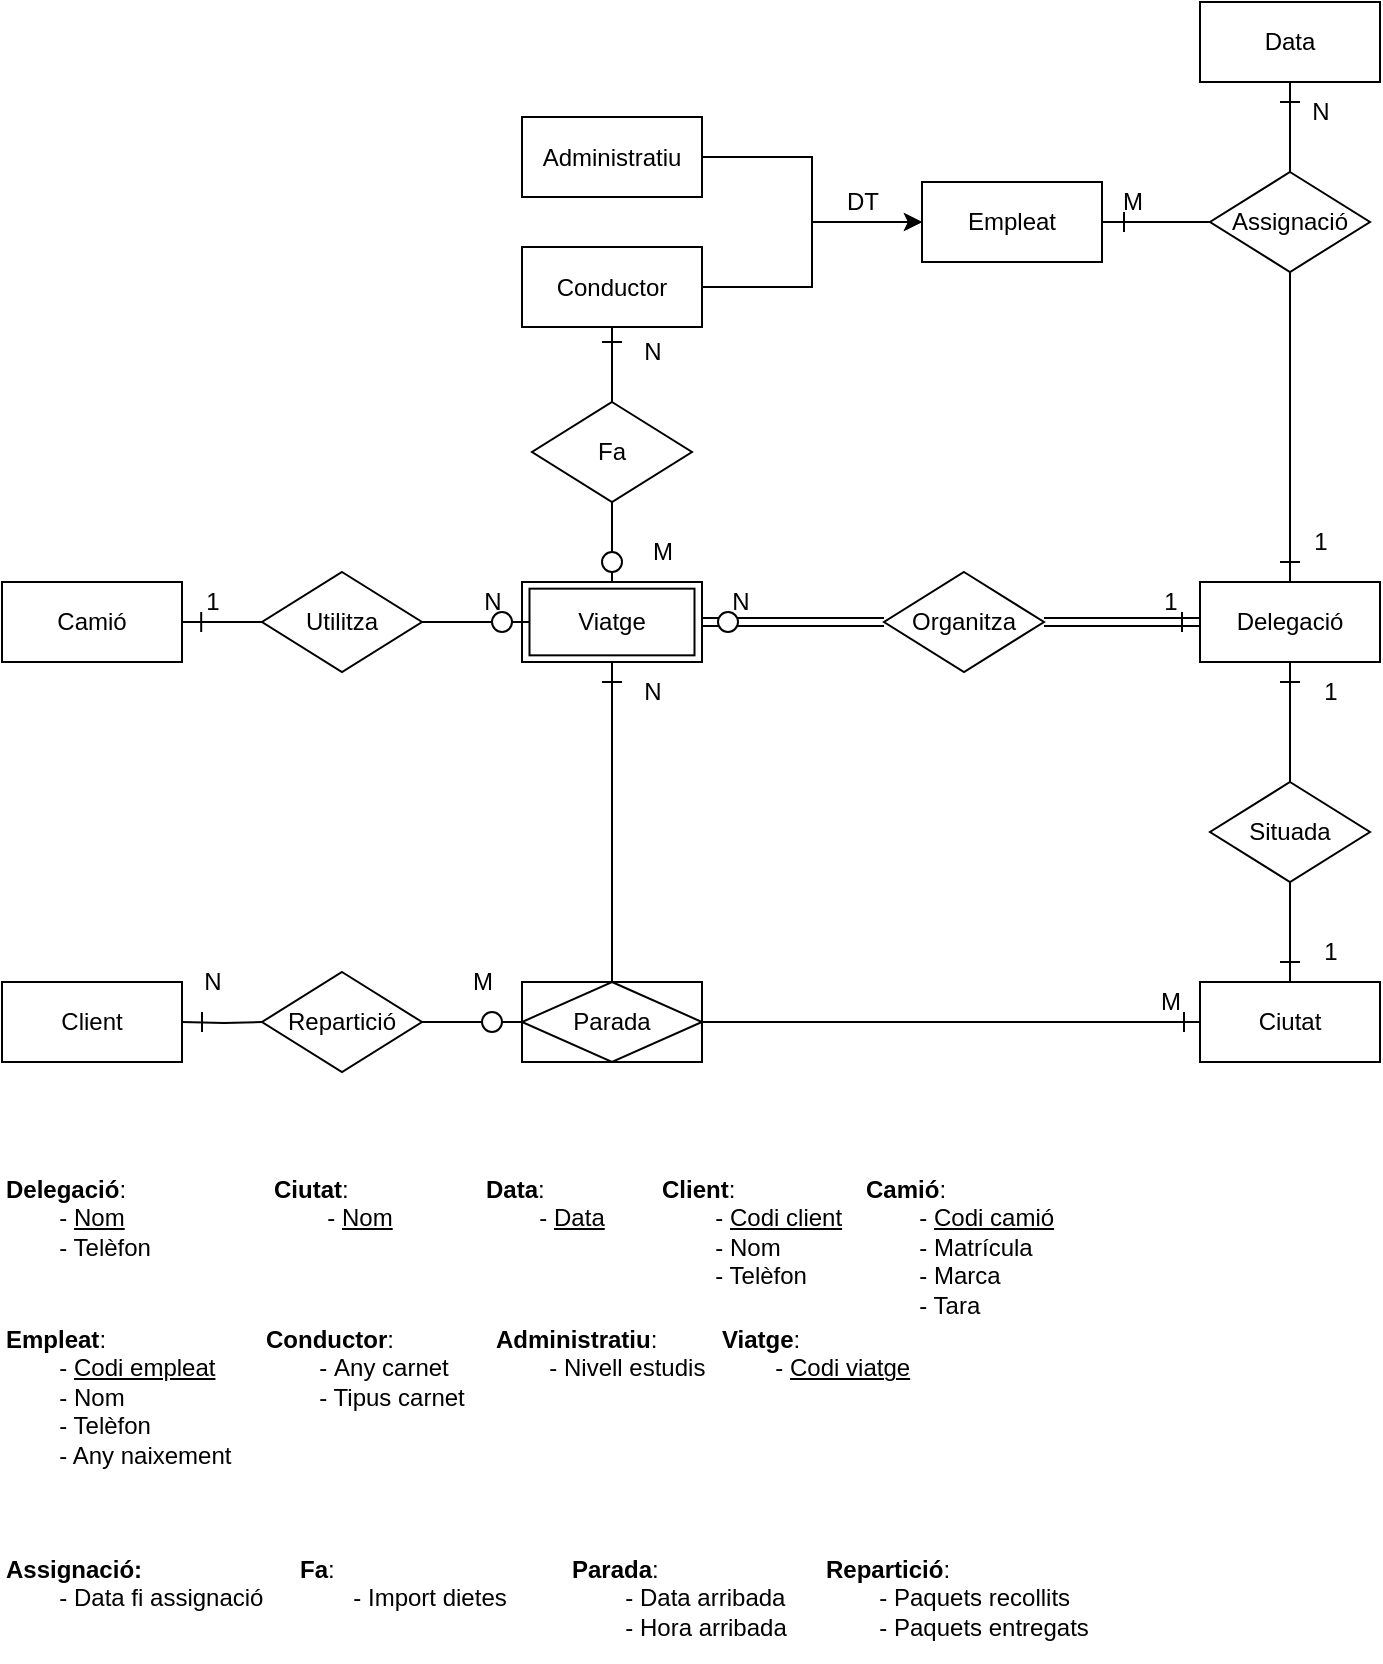<mxfile version="20.3.0" type="device"><diagram id="-UHPp8ww4qd9cW19sDuW" name="Page-1"><mxGraphModel dx="1185" dy="721" grid="1" gridSize="10" guides="1" tooltips="1" connect="1" arrows="1" fold="1" page="1" pageScale="1" pageWidth="827" pageHeight="1169" math="0" shadow="0"><root><mxCell id="0"/><mxCell id="1" parent="0"/><mxCell id="Gg0hW7pIeHjaphZa2D2g-3" style="edgeStyle=orthogonalEdgeStyle;rounded=0;orthogonalLoop=1;jettySize=auto;html=1;exitX=0.5;exitY=0;exitDx=0;exitDy=0;entryX=0.5;entryY=1;entryDx=0;entryDy=0;endArrow=none;endFill=0;" edge="1" parent="1" source="j8FXNVJJQD0KvrE0opct-1" target="Gg0hW7pIeHjaphZa2D2g-1"><mxGeometry relative="1" as="geometry"/></mxCell><mxCell id="4KhYqNInSsRndg1EtRdk-64" style="edgeStyle=orthogonalEdgeStyle;rounded=0;orthogonalLoop=1;jettySize=auto;html=1;exitX=0;exitY=0.5;exitDx=0;exitDy=0;entryX=1;entryY=0.5;entryDx=0;entryDy=0;endArrow=none;endFill=0;" edge="1" parent="1" source="j8FXNVJJQD0KvrE0opct-1" target="4KhYqNInSsRndg1EtRdk-59"><mxGeometry relative="1" as="geometry"/></mxCell><mxCell id="j8FXNVJJQD0KvrE0opct-1" value="Ciutat" style="rounded=0;whiteSpace=wrap;html=1;" vertex="1" parent="1"><mxGeometry x="668" y="530" width="90" height="40" as="geometry"/></mxCell><mxCell id="sOATLrLHGFoy5kCuk2Qa-1" value="&lt;div align=&quot;left&quot;&gt;&lt;b&gt;Delegació&lt;/b&gt;:&lt;/div&gt;&lt;div align=&quot;left&quot;&gt;&lt;span style=&quot;white-space: pre;&quot;&gt;&#9;&lt;/span&gt;- &lt;u&gt;Nom&lt;/u&gt;&lt;/div&gt;&lt;div align=&quot;left&quot;&gt;&lt;span style=&quot;white-space: pre;&quot;&gt;&#9;&lt;/span&gt;- Telèfon&lt;u&gt;&lt;br&gt;&lt;/u&gt;&lt;/div&gt;" style="text;html=1;align=left;verticalAlign=top;resizable=0;points=[];autosize=1;strokeColor=none;fillColor=none;" vertex="1" parent="1"><mxGeometry x="69" y="620" width="100" height="60" as="geometry"/></mxCell><mxCell id="Gg0hW7pIeHjaphZa2D2g-10" style="edgeStyle=orthogonalEdgeStyle;rounded=0;orthogonalLoop=1;jettySize=auto;html=1;exitX=1;exitY=0.5;exitDx=0;exitDy=0;entryX=0;entryY=0.5;entryDx=0;entryDy=0;endArrow=none;endFill=0;" edge="1" parent="1" source="sOATLrLHGFoy5kCuk2Qa-2" target="Gg0hW7pIeHjaphZa2D2g-9"><mxGeometry relative="1" as="geometry"/></mxCell><mxCell id="sOATLrLHGFoy5kCuk2Qa-2" value="Empleat" style="rounded=0;whiteSpace=wrap;html=1;" vertex="1" parent="1"><mxGeometry x="529" y="130" width="90" height="40" as="geometry"/></mxCell><mxCell id="lvoBkcQ91MP09nwlRP5X-2" style="edgeStyle=orthogonalEdgeStyle;rounded=0;orthogonalLoop=1;jettySize=auto;html=1;exitX=1;exitY=0.5;exitDx=0;exitDy=0;entryX=0;entryY=0.5;entryDx=0;entryDy=0;" edge="1" parent="1" source="eab9QV2WtkEbn8TZrvbN-1" target="sOATLrLHGFoy5kCuk2Qa-2"><mxGeometry relative="1" as="geometry"><mxPoint x="958" y="340" as="targetPoint"/></mxGeometry></mxCell><mxCell id="eab9QV2WtkEbn8TZrvbN-1" value="Administratiu" style="rounded=0;whiteSpace=wrap;html=1;" vertex="1" parent="1"><mxGeometry x="329" y="97.5" width="90" height="40" as="geometry"/></mxCell><mxCell id="lvoBkcQ91MP09nwlRP5X-1" style="edgeStyle=orthogonalEdgeStyle;rounded=0;orthogonalLoop=1;jettySize=auto;html=1;exitX=1;exitY=0.5;exitDx=0;exitDy=0;entryX=0;entryY=0.5;entryDx=0;entryDy=0;" edge="1" parent="1" source="eab9QV2WtkEbn8TZrvbN-2" target="sOATLrLHGFoy5kCuk2Qa-2"><mxGeometry relative="1" as="geometry"/></mxCell><mxCell id="4KhYqNInSsRndg1EtRdk-14" style="edgeStyle=orthogonalEdgeStyle;rounded=0;orthogonalLoop=1;jettySize=auto;html=1;exitX=0.5;exitY=1;exitDx=0;exitDy=0;entryX=0.5;entryY=0;entryDx=0;entryDy=0;endArrow=none;endFill=0;" edge="1" parent="1" source="eab9QV2WtkEbn8TZrvbN-2" target="4KhYqNInSsRndg1EtRdk-12"><mxGeometry relative="1" as="geometry"/></mxCell><mxCell id="4KhYqNInSsRndg1EtRdk-85" value="" style="edgeStyle=orthogonalEdgeStyle;rounded=0;orthogonalLoop=1;jettySize=auto;html=1;endArrow=none;endFill=0;" edge="1" parent="1" source="eab9QV2WtkEbn8TZrvbN-2" target="4KhYqNInSsRndg1EtRdk-33"><mxGeometry relative="1" as="geometry"/></mxCell><mxCell id="eab9QV2WtkEbn8TZrvbN-2" value="Conductor" style="rounded=0;whiteSpace=wrap;html=1;" vertex="1" parent="1"><mxGeometry x="329" y="162.5" width="90" height="40" as="geometry"/></mxCell><mxCell id="lvoBkcQ91MP09nwlRP5X-3" value="DT" style="text;html=1;align=center;verticalAlign=middle;resizable=0;points=[];autosize=1;strokeColor=none;fillColor=none;" vertex="1" parent="1"><mxGeometry x="479" y="125" width="40" height="30" as="geometry"/></mxCell><mxCell id="lvoBkcQ91MP09nwlRP5X-4" value="&lt;div style=&quot;&quot;&gt;&lt;b&gt;Empleat&lt;/b&gt;:&lt;/div&gt;&lt;div style=&quot;&quot;&gt;&lt;span style=&quot;white-space: pre;&quot;&gt;&#9;&lt;/span&gt;- &lt;u&gt;Codi empleat&lt;/u&gt;&lt;/div&gt;&lt;div style=&quot;&quot;&gt;&lt;span style=&quot;white-space: pre;&quot;&gt;&#9;&lt;/span&gt;- Nom&lt;br&gt;&lt;/div&gt;&lt;div style=&quot;&quot;&gt;&lt;span style=&quot;white-space: pre;&quot;&gt;&#9;&lt;/span&gt;- Telèfon&lt;u&gt;&lt;br&gt;&lt;/u&gt;&lt;/div&gt;&lt;div style=&quot;&quot;&gt;&lt;span style=&quot;white-space: pre;&quot;&gt;&#9;&lt;/span&gt;- Any naixement&lt;br&gt;&lt;/div&gt;" style="text;html=1;align=left;verticalAlign=top;resizable=0;points=[];autosize=1;strokeColor=none;fillColor=none;labelPosition=center;verticalLabelPosition=middle;" vertex="1" parent="1"><mxGeometry x="69" y="695" width="140" height="90" as="geometry"/></mxCell><mxCell id="lvoBkcQ91MP09nwlRP5X-5" value="&lt;div style=&quot;&quot;&gt;&lt;b&gt;Conductor&lt;/b&gt;:&lt;/div&gt;&lt;div&gt;&lt;span style=&quot;white-space: pre;&quot;&gt;&#9;&lt;/span&gt;-&amp;nbsp;&lt;span style=&quot;background-color: initial;&quot;&gt;Any carnet&lt;/span&gt;&lt;/div&gt;&lt;div&gt;&lt;span style=&quot;white-space: pre;&quot;&gt;&#9;&lt;/span&gt;- Tipus carnet&lt;/div&gt;" style="text;html=1;align=left;verticalAlign=top;resizable=0;points=[];autosize=1;strokeColor=none;fillColor=none;labelPosition=center;verticalLabelPosition=middle;" vertex="1" parent="1"><mxGeometry x="199" y="695" width="120" height="60" as="geometry"/></mxCell><mxCell id="lvoBkcQ91MP09nwlRP5X-6" value="&lt;div style=&quot;&quot;&gt;&lt;b&gt;Administratiu&lt;/b&gt;:&lt;/div&gt;&lt;div&gt;&lt;span style=&quot;white-space: pre;&quot;&gt;&#9;&lt;/span&gt;- Nivell estudis&lt;/div&gt;" style="text;html=1;align=left;verticalAlign=top;resizable=0;points=[];autosize=1;strokeColor=none;fillColor=none;labelPosition=center;verticalLabelPosition=middle;" vertex="1" parent="1"><mxGeometry x="314" y="695" width="130" height="40" as="geometry"/></mxCell><mxCell id="Gg0hW7pIeHjaphZa2D2g-4" style="edgeStyle=orthogonalEdgeStyle;rounded=0;orthogonalLoop=1;jettySize=auto;html=1;exitX=0.5;exitY=1;exitDx=0;exitDy=0;entryX=0.5;entryY=0;entryDx=0;entryDy=0;endArrow=none;endFill=0;" edge="1" parent="1" source="lvoBkcQ91MP09nwlRP5X-7" target="Gg0hW7pIeHjaphZa2D2g-1"><mxGeometry relative="1" as="geometry"/></mxCell><mxCell id="Gg0hW7pIeHjaphZa2D2g-11" style="edgeStyle=orthogonalEdgeStyle;rounded=0;orthogonalLoop=1;jettySize=auto;html=1;exitX=0.5;exitY=0;exitDx=0;exitDy=0;entryX=0.5;entryY=1;entryDx=0;entryDy=0;endArrow=none;endFill=0;" edge="1" parent="1" source="lvoBkcQ91MP09nwlRP5X-7" target="Gg0hW7pIeHjaphZa2D2g-9"><mxGeometry relative="1" as="geometry"/></mxCell><mxCell id="lvoBkcQ91MP09nwlRP5X-7" value="Delegació" style="rounded=0;whiteSpace=wrap;html=1;" vertex="1" parent="1"><mxGeometry x="668" y="330" width="90" height="40" as="geometry"/></mxCell><mxCell id="lvoBkcQ91MP09nwlRP5X-8" value="&lt;div align=&quot;left&quot;&gt;&lt;b&gt;Client&lt;/b&gt;:&lt;/div&gt;&lt;div align=&quot;left&quot;&gt;&lt;div align=&quot;left&quot;&gt;&lt;span style=&quot;&quot;&gt;&#9;&lt;/span&gt;&lt;span style=&quot;white-space: pre;&quot;&gt;&#9;&lt;/span&gt;-&amp;nbsp;&lt;u&gt;Codi client&lt;/u&gt;&lt;/div&gt;&lt;div align=&quot;left&quot;&gt;&lt;span style=&quot;&quot;&gt;&#9;&lt;/span&gt;&lt;span style=&quot;white-space: pre;&quot;&gt;&#9;&lt;/span&gt;- Nom&lt;br&gt;&lt;/div&gt;&lt;div align=&quot;left&quot;&gt;&lt;span style=&quot;&quot;&gt;&#9;&lt;/span&gt;&lt;span style=&quot;white-space: pre;&quot;&gt;&#9;&lt;/span&gt;- Telèfon&lt;/div&gt;&lt;/div&gt;" style="text;html=1;align=left;verticalAlign=top;resizable=0;points=[];autosize=1;strokeColor=none;fillColor=none;" vertex="1" parent="1"><mxGeometry x="397" y="620" width="110" height="70" as="geometry"/></mxCell><mxCell id="Gg0hW7pIeHjaphZa2D2g-1" value="Situada" style="rhombus;whiteSpace=wrap;html=1;" vertex="1" parent="1"><mxGeometry x="673" y="430" width="80" height="50" as="geometry"/></mxCell><mxCell id="Gg0hW7pIeHjaphZa2D2g-5" value="" style="endArrow=none;html=1;rounded=0;" edge="1" parent="1"><mxGeometry width="50" height="50" relative="1" as="geometry"><mxPoint x="718" y="380" as="sourcePoint"/><mxPoint x="708" y="380" as="targetPoint"/></mxGeometry></mxCell><mxCell id="Gg0hW7pIeHjaphZa2D2g-6" value="" style="endArrow=none;html=1;rounded=0;" edge="1" parent="1"><mxGeometry width="50" height="50" relative="1" as="geometry"><mxPoint x="718" y="520.0" as="sourcePoint"/><mxPoint x="708" y="520.0" as="targetPoint"/></mxGeometry></mxCell><mxCell id="Gg0hW7pIeHjaphZa2D2g-7" value="1" style="text;html=1;align=center;verticalAlign=middle;resizable=0;points=[];autosize=1;strokeColor=none;fillColor=none;" vertex="1" parent="1"><mxGeometry x="718" y="500" width="30" height="30" as="geometry"/></mxCell><mxCell id="Gg0hW7pIeHjaphZa2D2g-8" value="1" style="text;html=1;align=center;verticalAlign=middle;resizable=0;points=[];autosize=1;strokeColor=none;fillColor=none;" vertex="1" parent="1"><mxGeometry x="718" y="370" width="30" height="30" as="geometry"/></mxCell><mxCell id="Gg0hW7pIeHjaphZa2D2g-13" style="edgeStyle=orthogonalEdgeStyle;rounded=0;orthogonalLoop=1;jettySize=auto;html=1;exitX=0.5;exitY=0;exitDx=0;exitDy=0;entryX=0.5;entryY=1;entryDx=0;entryDy=0;endArrow=none;endFill=0;" edge="1" parent="1" source="Gg0hW7pIeHjaphZa2D2g-9" target="Gg0hW7pIeHjaphZa2D2g-12"><mxGeometry relative="1" as="geometry"/></mxCell><mxCell id="Gg0hW7pIeHjaphZa2D2g-9" value="Assignació" style="rhombus;whiteSpace=wrap;html=1;" vertex="1" parent="1"><mxGeometry x="673" y="125" width="80" height="50" as="geometry"/></mxCell><mxCell id="Gg0hW7pIeHjaphZa2D2g-12" value="Data" style="rounded=0;whiteSpace=wrap;html=1;" vertex="1" parent="1"><mxGeometry x="668" y="40" width="90" height="40" as="geometry"/></mxCell><mxCell id="Gg0hW7pIeHjaphZa2D2g-14" value="" style="endArrow=none;html=1;rounded=0;" edge="1" parent="1"><mxGeometry width="50" height="50" relative="1" as="geometry"><mxPoint x="718" y="320.0" as="sourcePoint"/><mxPoint x="708" y="320.0" as="targetPoint"/></mxGeometry></mxCell><mxCell id="Gg0hW7pIeHjaphZa2D2g-15" value="N" style="text;html=1;align=center;verticalAlign=middle;resizable=0;points=[];autosize=1;strokeColor=none;fillColor=none;" vertex="1" parent="1"><mxGeometry x="713" y="80" width="30" height="30" as="geometry"/></mxCell><mxCell id="Gg0hW7pIeHjaphZa2D2g-16" value="1" style="text;html=1;align=center;verticalAlign=middle;resizable=0;points=[];autosize=1;strokeColor=none;fillColor=none;" vertex="1" parent="1"><mxGeometry x="713" y="295" width="30" height="30" as="geometry"/></mxCell><mxCell id="Gg0hW7pIeHjaphZa2D2g-17" value="M" style="text;html=1;align=center;verticalAlign=middle;resizable=0;points=[];autosize=1;strokeColor=none;fillColor=none;" vertex="1" parent="1"><mxGeometry x="619" y="125" width="30" height="30" as="geometry"/></mxCell><mxCell id="Gg0hW7pIeHjaphZa2D2g-18" value="" style="endArrow=none;html=1;rounded=0;" edge="1" parent="1"><mxGeometry width="50" height="50" relative="1" as="geometry"><mxPoint x="630" y="155.0" as="sourcePoint"/><mxPoint x="630" y="145" as="targetPoint"/></mxGeometry></mxCell><mxCell id="Gg0hW7pIeHjaphZa2D2g-20" value="&lt;b&gt;Assignació&lt;/b&gt;&lt;span style=&quot;background-color: initial;&quot;&gt;&lt;b&gt;:&lt;/b&gt;&lt;/span&gt;&lt;b&gt;&lt;br&gt;&lt;/b&gt;&lt;div&gt;&lt;span style=&quot;&quot;&gt;&#9;&lt;/span&gt;&lt;span style=&quot;white-space: pre;&quot;&gt;&#9;&lt;/span&gt;- Data fi assignació&lt;/div&gt;" style="text;html=1;align=left;verticalAlign=top;resizable=0;points=[];autosize=1;strokeColor=none;fillColor=none;labelPosition=center;verticalLabelPosition=middle;" vertex="1" parent="1"><mxGeometry x="69" y="810" width="150" height="40" as="geometry"/></mxCell><mxCell id="Gg0hW7pIeHjaphZa2D2g-22" value="&lt;div align=&quot;left&quot;&gt;&lt;b&gt;Ciutat&lt;/b&gt;:&lt;/div&gt;&lt;div align=&quot;left&quot;&gt;&lt;span style=&quot;white-space: pre;&quot;&gt;&#9;&lt;/span&gt;- &lt;u&gt;Nom&lt;/u&gt;&lt;/div&gt;" style="text;html=1;align=left;verticalAlign=top;resizable=0;points=[];autosize=1;strokeColor=none;fillColor=none;" vertex="1" parent="1"><mxGeometry x="203" y="620" width="80" height="40" as="geometry"/></mxCell><mxCell id="Gg0hW7pIeHjaphZa2D2g-23" value="&lt;div align=&quot;left&quot;&gt;&lt;b&gt;Camió&lt;/b&gt;:&lt;/div&gt;&lt;div align=&quot;left&quot;&gt;&lt;div align=&quot;left&quot;&gt;&lt;span style=&quot;&quot;&gt;&#9;&lt;/span&gt;&lt;span style=&quot;white-space: pre;&quot;&gt;&#9;&lt;/span&gt;-&amp;nbsp;&lt;u&gt;Codi camió&lt;/u&gt;&lt;/div&gt;&lt;div align=&quot;left&quot;&gt;&lt;span style=&quot;&quot;&gt;&#9;&lt;/span&gt;&lt;span style=&quot;white-space: pre;&quot;&gt;&#9;&lt;/span&gt;- Matrícula&lt;br&gt;&lt;/div&gt;&lt;div align=&quot;left&quot;&gt;&lt;span style=&quot;&quot;&gt;&#9;&lt;/span&gt;&lt;span style=&quot;white-space: pre;&quot;&gt;&#9;&lt;/span&gt;- Marca&lt;/div&gt;&lt;div align=&quot;left&quot;&gt;&lt;span style=&quot;white-space: pre;&quot;&gt;&#9;&lt;/span&gt;- Tara&lt;br&gt;&lt;/div&gt;&lt;/div&gt;" style="text;html=1;align=left;verticalAlign=top;resizable=0;points=[];autosize=1;strokeColor=none;fillColor=none;" vertex="1" parent="1"><mxGeometry x="499" y="620" width="120" height="90" as="geometry"/></mxCell><mxCell id="Gg0hW7pIeHjaphZa2D2g-25" value="Client" style="rounded=0;whiteSpace=wrap;html=1;" vertex="1" parent="1"><mxGeometry x="69" y="530" width="90" height="40" as="geometry"/></mxCell><mxCell id="4KhYqNInSsRndg1EtRdk-45" style="edgeStyle=orthogonalEdgeStyle;rounded=0;orthogonalLoop=1;jettySize=auto;html=1;exitX=1;exitY=0.5;exitDx=0;exitDy=0;entryX=0;entryY=0.5;entryDx=0;entryDy=0;endArrow=none;endFill=0;" edge="1" parent="1" source="Gg0hW7pIeHjaphZa2D2g-26" target="4KhYqNInSsRndg1EtRdk-36"><mxGeometry relative="1" as="geometry"/></mxCell><mxCell id="Gg0hW7pIeHjaphZa2D2g-26" value="Camió" style="rounded=0;whiteSpace=wrap;html=1;" vertex="1" parent="1"><mxGeometry x="69" y="330" width="90" height="40" as="geometry"/></mxCell><mxCell id="Gg0hW7pIeHjaphZa2D2g-28" value="&lt;div style=&quot;&quot;&gt;&lt;b&gt;Data&lt;/b&gt;:&lt;/div&gt;&lt;div&gt;&lt;span style=&quot;white-space: pre;&quot;&gt;&#9;&lt;/span&gt;- &lt;u&gt;Data&lt;/u&gt;&lt;/div&gt;" style="text;html=1;align=left;verticalAlign=top;resizable=0;points=[];autosize=1;strokeColor=none;fillColor=none;labelPosition=center;verticalLabelPosition=middle;" vertex="1" parent="1"><mxGeometry x="309" y="620" width="80" height="40" as="geometry"/></mxCell><mxCell id="8GzedJ7zknu8R0AjG0zm-8" value="" style="group" vertex="1" connectable="0" parent="1"><mxGeometry x="329" y="330" width="90" height="40" as="geometry"/></mxCell><mxCell id="8GzedJ7zknu8R0AjG0zm-7" value="Viatge" style="rounded=0;whiteSpace=wrap;html=1;" vertex="1" parent="8GzedJ7zknu8R0AjG0zm-8"><mxGeometry width="90" height="40" as="geometry"/></mxCell><mxCell id="8GzedJ7zknu8R0AjG0zm-6" value="" style="rounded=0;whiteSpace=wrap;html=1;shadow=0;glass=0;sketch=0;fillColor=none;" vertex="1" parent="8GzedJ7zknu8R0AjG0zm-8"><mxGeometry x="3.75" y="3.333" width="82.5" height="33.333" as="geometry"/></mxCell><mxCell id="8GzedJ7zknu8R0AjG0zm-9" value="Organitza" style="rhombus;whiteSpace=wrap;html=1;" vertex="1" parent="1"><mxGeometry x="510" y="325" width="80" height="50" as="geometry"/></mxCell><mxCell id="4KhYqNInSsRndg1EtRdk-1" value="" style="shape=link;html=1;rounded=0;endArrow=none;endFill=0;entryX=1;entryY=0.5;entryDx=0;entryDy=0;exitX=0;exitY=0.5;exitDx=0;exitDy=0;" edge="1" parent="1" source="8GzedJ7zknu8R0AjG0zm-9" target="8GzedJ7zknu8R0AjG0zm-7"><mxGeometry relative="1" as="geometry"><mxPoint x="618" y="275" as="sourcePoint"/><mxPoint x="668" y="275" as="targetPoint"/></mxGeometry></mxCell><mxCell id="4KhYqNInSsRndg1EtRdk-2" value="" style="shape=link;html=1;rounded=0;endArrow=none;endFill=0;entryX=0;entryY=0.5;entryDx=0;entryDy=0;exitX=1;exitY=0.5;exitDx=0;exitDy=0;" edge="1" parent="1" source="8GzedJ7zknu8R0AjG0zm-9" target="lvoBkcQ91MP09nwlRP5X-7"><mxGeometry relative="1" as="geometry"><mxPoint x="628" y="285" as="sourcePoint"/><mxPoint x="678" y="285" as="targetPoint"/></mxGeometry></mxCell><mxCell id="4KhYqNInSsRndg1EtRdk-3" value="&lt;div align=&quot;left&quot;&gt;&lt;b&gt;Viatge&lt;/b&gt;:&lt;/div&gt;&lt;div align=&quot;left&quot;&gt;&lt;span style=&quot;white-space: pre;&quot;&gt;&#9;&lt;/span&gt;- &lt;u&gt;Codi viatge&lt;/u&gt;&lt;/div&gt;" style="text;html=1;align=left;verticalAlign=top;resizable=0;points=[];autosize=1;strokeColor=none;fillColor=none;" vertex="1" parent="1"><mxGeometry x="427" y="695" width="120" height="40" as="geometry"/></mxCell><mxCell id="4KhYqNInSsRndg1EtRdk-9" value="" style="endArrow=none;html=1;rounded=0;" edge="1" parent="1"><mxGeometry width="50" height="50" relative="1" as="geometry"><mxPoint x="718" y="90.0" as="sourcePoint"/><mxPoint x="708" y="90.0" as="targetPoint"/></mxGeometry></mxCell><mxCell id="4KhYqNInSsRndg1EtRdk-28" style="edgeStyle=orthogonalEdgeStyle;rounded=0;orthogonalLoop=1;jettySize=auto;html=1;exitX=0.5;exitY=1;exitDx=0;exitDy=0;entryX=0.5;entryY=0;entryDx=0;entryDy=0;endArrow=none;endFill=0;startArrow=none;" edge="1" parent="1" source="4KhYqNInSsRndg1EtRdk-33" target="8GzedJ7zknu8R0AjG0zm-7"><mxGeometry relative="1" as="geometry"/></mxCell><mxCell id="4KhYqNInSsRndg1EtRdk-12" value="Fa" style="rhombus;whiteSpace=wrap;html=1;" vertex="1" parent="1"><mxGeometry x="334" y="240" width="80" height="50" as="geometry"/></mxCell><mxCell id="4KhYqNInSsRndg1EtRdk-16" value="" style="endArrow=none;html=1;rounded=0;" edge="1" parent="1"><mxGeometry width="50" height="50" relative="1" as="geometry"><mxPoint x="379" y="210.0" as="sourcePoint"/><mxPoint x="369" y="210.0" as="targetPoint"/></mxGeometry></mxCell><mxCell id="4KhYqNInSsRndg1EtRdk-17" value="N" style="text;html=1;align=center;verticalAlign=middle;resizable=0;points=[];autosize=1;strokeColor=none;fillColor=none;" vertex="1" parent="1"><mxGeometry x="379" y="200" width="30" height="30" as="geometry"/></mxCell><mxCell id="4KhYqNInSsRndg1EtRdk-18" value="M" style="text;html=1;align=center;verticalAlign=middle;resizable=0;points=[];autosize=1;strokeColor=none;fillColor=none;" vertex="1" parent="1"><mxGeometry x="384" y="300" width="30" height="30" as="geometry"/></mxCell><mxCell id="4KhYqNInSsRndg1EtRdk-23" value="" style="endArrow=none;html=1;rounded=0;" edge="1" parent="1"><mxGeometry width="50" height="50" relative="1" as="geometry"><mxPoint x="659" y="355.0" as="sourcePoint"/><mxPoint x="659" y="345" as="targetPoint"/></mxGeometry></mxCell><mxCell id="4KhYqNInSsRndg1EtRdk-25" value="N" style="text;html=1;align=center;verticalAlign=middle;resizable=0;points=[];autosize=1;strokeColor=none;fillColor=none;" vertex="1" parent="1"><mxGeometry x="423" y="325" width="30" height="30" as="geometry"/></mxCell><mxCell id="4KhYqNInSsRndg1EtRdk-26" value="1" style="text;html=1;align=center;verticalAlign=middle;resizable=0;points=[];autosize=1;strokeColor=none;fillColor=none;" vertex="1" parent="1"><mxGeometry x="638" y="325" width="30" height="30" as="geometry"/></mxCell><mxCell id="4KhYqNInSsRndg1EtRdk-27" value="&lt;div style=&quot;&quot;&gt;&lt;b&gt;Fa&lt;/b&gt;:&lt;/div&gt;&lt;div style=&quot;&quot;&gt;&lt;span style=&quot;background-color: initial;&quot;&gt;&lt;span style=&quot;white-space: pre;&quot;&gt;&#9;&lt;/span&gt;- Import dietes&lt;/span&gt;&lt;/div&gt;" style="text;html=1;align=left;verticalAlign=top;resizable=0;points=[];autosize=1;strokeColor=none;fillColor=none;labelPosition=center;verticalLabelPosition=middle;" vertex="1" parent="1"><mxGeometry x="216" y="810" width="130" height="40" as="geometry"/></mxCell><mxCell id="4KhYqNInSsRndg1EtRdk-33" value="" style="ellipse;whiteSpace=wrap;html=1;" vertex="1" parent="1"><mxGeometry x="369" y="315" width="10" height="10" as="geometry"/></mxCell><mxCell id="4KhYqNInSsRndg1EtRdk-35" value="" style="edgeStyle=orthogonalEdgeStyle;rounded=0;orthogonalLoop=1;jettySize=auto;html=1;exitX=0.5;exitY=1;exitDx=0;exitDy=0;entryX=0.5;entryY=0;entryDx=0;entryDy=0;endArrow=none;endFill=0;" edge="1" parent="1" source="4KhYqNInSsRndg1EtRdk-12" target="4KhYqNInSsRndg1EtRdk-33"><mxGeometry relative="1" as="geometry"><mxPoint x="374" y="287.5" as="sourcePoint"/><mxPoint x="374" y="330" as="targetPoint"/></mxGeometry></mxCell><mxCell id="4KhYqNInSsRndg1EtRdk-37" style="edgeStyle=orthogonalEdgeStyle;rounded=0;orthogonalLoop=1;jettySize=auto;html=1;exitX=1;exitY=0.5;exitDx=0;exitDy=0;entryX=0;entryY=0.5;entryDx=0;entryDy=0;endArrow=none;endFill=0;" edge="1" parent="1" source="4KhYqNInSsRndg1EtRdk-36" target="8GzedJ7zknu8R0AjG0zm-7"><mxGeometry relative="1" as="geometry"/></mxCell><mxCell id="4KhYqNInSsRndg1EtRdk-36" value="Utilitza" style="rhombus;whiteSpace=wrap;html=1;" vertex="1" parent="1"><mxGeometry x="199" y="325" width="80" height="50" as="geometry"/></mxCell><mxCell id="4KhYqNInSsRndg1EtRdk-40" value="N" style="text;html=1;align=center;verticalAlign=middle;resizable=0;points=[];autosize=1;strokeColor=none;fillColor=none;" vertex="1" parent="1"><mxGeometry x="299" y="325" width="30" height="30" as="geometry"/></mxCell><mxCell id="4KhYqNInSsRndg1EtRdk-47" value="1" style="text;html=1;align=center;verticalAlign=middle;resizable=0;points=[];autosize=1;strokeColor=none;fillColor=none;" vertex="1" parent="1"><mxGeometry x="159" y="325" width="30" height="30" as="geometry"/></mxCell><mxCell id="4KhYqNInSsRndg1EtRdk-49" value="" style="edgeStyle=orthogonalEdgeStyle;rounded=0;orthogonalLoop=1;jettySize=auto;html=1;endArrow=none;endFill=0;startArrow=none;" edge="1" parent="1" source="4KhYqNInSsRndg1EtRdk-46" target="4KhYqNInSsRndg1EtRdk-36"><mxGeometry relative="1" as="geometry"/></mxCell><mxCell id="4KhYqNInSsRndg1EtRdk-50" value="" style="edgeStyle=orthogonalEdgeStyle;rounded=0;orthogonalLoop=1;jettySize=auto;html=1;endArrow=none;endFill=0;" edge="1" parent="1" source="8GzedJ7zknu8R0AjG0zm-6" target="4KhYqNInSsRndg1EtRdk-46"><mxGeometry relative="1" as="geometry"><mxPoint x="332.75" y="349.96" as="sourcePoint"/><mxPoint x="279" y="350" as="targetPoint"/></mxGeometry></mxCell><mxCell id="4KhYqNInSsRndg1EtRdk-46" value="" style="ellipse;whiteSpace=wrap;html=1;" vertex="1" parent="1"><mxGeometry x="314" y="345" width="10" height="10" as="geometry"/></mxCell><mxCell id="4KhYqNInSsRndg1EtRdk-54" value="" style="endArrow=none;html=1;rounded=0;" edge="1" parent="1"><mxGeometry width="50" height="50" relative="1" as="geometry"><mxPoint x="168.6" y="355.0" as="sourcePoint"/><mxPoint x="168.6" y="345" as="targetPoint"/></mxGeometry></mxCell><mxCell id="4KhYqNInSsRndg1EtRdk-62" value="" style="group" vertex="1" connectable="0" parent="1"><mxGeometry x="329" y="530" width="90" height="45" as="geometry"/></mxCell><mxCell id="4KhYqNInSsRndg1EtRdk-58" value="" style="group" vertex="1" connectable="0" parent="4KhYqNInSsRndg1EtRdk-62"><mxGeometry width="90" height="45" as="geometry"/></mxCell><mxCell id="4KhYqNInSsRndg1EtRdk-59" value="" style="rounded=0;whiteSpace=wrap;html=1;" vertex="1" parent="4KhYqNInSsRndg1EtRdk-58"><mxGeometry width="90" height="40" as="geometry"/></mxCell><mxCell id="4KhYqNInSsRndg1EtRdk-65" value="Parada" style="rhombus;whiteSpace=wrap;html=1;" vertex="1" parent="4KhYqNInSsRndg1EtRdk-58"><mxGeometry width="90" height="40" as="geometry"/></mxCell><mxCell id="4KhYqNInSsRndg1EtRdk-63" style="edgeStyle=orthogonalEdgeStyle;rounded=0;orthogonalLoop=1;jettySize=auto;html=1;exitX=0.5;exitY=1;exitDx=0;exitDy=0;entryX=0.5;entryY=0;entryDx=0;entryDy=0;endArrow=none;endFill=0;" edge="1" parent="1" source="8GzedJ7zknu8R0AjG0zm-7" target="4KhYqNInSsRndg1EtRdk-59"><mxGeometry relative="1" as="geometry"/></mxCell><mxCell id="4KhYqNInSsRndg1EtRdk-66" value="&lt;div style=&quot;&quot;&gt;&lt;b&gt;Parada&lt;/b&gt;:&lt;br&gt;&lt;/div&gt;&lt;div style=&quot;&quot;&gt;&lt;span style=&quot;background-color: initial;&quot;&gt;&lt;span style=&quot;&quot;&gt;&#9;&lt;/span&gt;&lt;span style=&quot;white-space: pre;&quot;&gt;&#9;&lt;/span&gt;- Data arribada&lt;/span&gt;&lt;br&gt;&lt;/div&gt;&lt;div style=&quot;&quot;&gt;&lt;/div&gt;&lt;span style=&quot;white-space: pre;&quot;&gt;&#9;&lt;/span&gt;- Hora arribada" style="text;html=1;align=left;verticalAlign=top;resizable=0;points=[];autosize=1;strokeColor=none;fillColor=none;labelPosition=center;verticalLabelPosition=middle;" vertex="1" parent="1"><mxGeometry x="352" y="810" width="130" height="60" as="geometry"/></mxCell><mxCell id="4KhYqNInSsRndg1EtRdk-68" style="edgeStyle=orthogonalEdgeStyle;rounded=0;orthogonalLoop=1;jettySize=auto;html=1;entryX=0;entryY=0.5;entryDx=0;entryDy=0;endArrow=none;endFill=0;" edge="1" parent="1" target="4KhYqNInSsRndg1EtRdk-70"><mxGeometry relative="1" as="geometry"><mxPoint x="159" y="550" as="sourcePoint"/></mxGeometry></mxCell><mxCell id="4KhYqNInSsRndg1EtRdk-69" style="edgeStyle=orthogonalEdgeStyle;rounded=0;orthogonalLoop=1;jettySize=auto;html=1;exitX=1;exitY=0.5;exitDx=0;exitDy=0;entryX=0;entryY=0.5;entryDx=0;entryDy=0;endArrow=none;endFill=0;" edge="1" parent="1" source="4KhYqNInSsRndg1EtRdk-70" target="4KhYqNInSsRndg1EtRdk-65"><mxGeometry relative="1" as="geometry"><mxPoint x="309" y="550" as="targetPoint"/></mxGeometry></mxCell><mxCell id="4KhYqNInSsRndg1EtRdk-70" value="Repartició" style="rhombus;whiteSpace=wrap;html=1;" vertex="1" parent="1"><mxGeometry x="199" y="525" width="80" height="50" as="geometry"/></mxCell><mxCell id="4KhYqNInSsRndg1EtRdk-71" value="M" style="text;html=1;align=center;verticalAlign=middle;resizable=0;points=[];autosize=1;strokeColor=none;fillColor=none;" vertex="1" parent="1"><mxGeometry x="294" y="515" width="30" height="30" as="geometry"/></mxCell><mxCell id="4KhYqNInSsRndg1EtRdk-72" value="N" style="text;html=1;align=center;verticalAlign=middle;resizable=0;points=[];autosize=1;strokeColor=none;fillColor=none;" vertex="1" parent="1"><mxGeometry x="159" y="515" width="30" height="30" as="geometry"/></mxCell><mxCell id="4KhYqNInSsRndg1EtRdk-73" value="" style="edgeStyle=orthogonalEdgeStyle;rounded=0;orthogonalLoop=1;jettySize=auto;html=1;endArrow=none;endFill=0;startArrow=none;" edge="1" parent="1" source="4KhYqNInSsRndg1EtRdk-75" target="4KhYqNInSsRndg1EtRdk-70"><mxGeometry relative="1" as="geometry"/></mxCell><mxCell id="4KhYqNInSsRndg1EtRdk-75" value="" style="ellipse;whiteSpace=wrap;html=1;" vertex="1" parent="1"><mxGeometry x="309" y="545" width="10" height="10" as="geometry"/></mxCell><mxCell id="4KhYqNInSsRndg1EtRdk-76" value="" style="endArrow=none;html=1;rounded=0;" edge="1" parent="1"><mxGeometry width="50" height="50" relative="1" as="geometry"><mxPoint x="169.0" y="555.0" as="sourcePoint"/><mxPoint x="169.0" y="545" as="targetPoint"/></mxGeometry></mxCell><mxCell id="4KhYqNInSsRndg1EtRdk-79" value="&lt;div style=&quot;&quot;&gt;&lt;b&gt;Repartició&lt;/b&gt;:&lt;br&gt;&lt;/div&gt;&lt;div style=&quot;&quot;&gt;&lt;span style=&quot;background-color: initial;&quot;&gt;&lt;span style=&quot;&quot;&gt;&#9;&lt;/span&gt;&lt;span style=&quot;&quot;&gt;&#9;&lt;/span&gt;&lt;span style=&quot;white-space: pre;&quot;&gt;&#9;&lt;/span&gt;- Paquets recollits&lt;/span&gt;&lt;br&gt;&lt;/div&gt;&lt;div style=&quot;&quot;&gt;&lt;/div&gt;&lt;span style=&quot;&quot;&gt;&#9;&lt;/span&gt;&lt;span style=&quot;white-space: pre;&quot;&gt;&#9;&lt;/span&gt;- Paquets entregats" style="text;html=1;align=left;verticalAlign=top;resizable=0;points=[];autosize=1;strokeColor=none;fillColor=none;labelPosition=center;verticalLabelPosition=middle;" vertex="1" parent="1"><mxGeometry x="479" y="810" width="150" height="60" as="geometry"/></mxCell><mxCell id="4KhYqNInSsRndg1EtRdk-80" value="" style="ellipse;whiteSpace=wrap;html=1;" vertex="1" parent="1"><mxGeometry x="427" y="345" width="10" height="10" as="geometry"/></mxCell><mxCell id="4KhYqNInSsRndg1EtRdk-81" value="M" style="text;html=1;align=center;verticalAlign=middle;resizable=0;points=[];autosize=1;strokeColor=none;fillColor=none;" vertex="1" parent="1"><mxGeometry x="638" y="525" width="30" height="30" as="geometry"/></mxCell><mxCell id="4KhYqNInSsRndg1EtRdk-82" value="N" style="text;html=1;align=center;verticalAlign=middle;resizable=0;points=[];autosize=1;strokeColor=none;fillColor=none;" vertex="1" parent="1"><mxGeometry x="379" y="370" width="30" height="30" as="geometry"/></mxCell><mxCell id="4KhYqNInSsRndg1EtRdk-83" value="" style="endArrow=none;html=1;rounded=0;" edge="1" parent="1"><mxGeometry width="50" height="50" relative="1" as="geometry"><mxPoint x="660" y="555.0" as="sourcePoint"/><mxPoint x="660" y="545" as="targetPoint"/></mxGeometry></mxCell><mxCell id="4KhYqNInSsRndg1EtRdk-90" value="" style="endArrow=none;html=1;rounded=0;" edge="1" parent="1"><mxGeometry width="50" height="50" relative="1" as="geometry"><mxPoint x="379" y="380.0" as="sourcePoint"/><mxPoint x="369" y="380.0" as="targetPoint"/></mxGeometry></mxCell></root></mxGraphModel></diagram></mxfile>